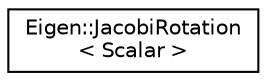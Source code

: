 digraph "Graphical Class Hierarchy"
{
  edge [fontname="Helvetica",fontsize="10",labelfontname="Helvetica",labelfontsize="10"];
  node [fontname="Helvetica",fontsize="10",shape=record];
  rankdir="LR";
  Node1 [label="Eigen::JacobiRotation\l\< Scalar \>",height=0.2,width=0.4,color="black", fillcolor="white", style="filled",URL="$class_eigen_1_1_jacobi_rotation.html",tooltip="Rotation given by a cosine-sine pair. "];
}
